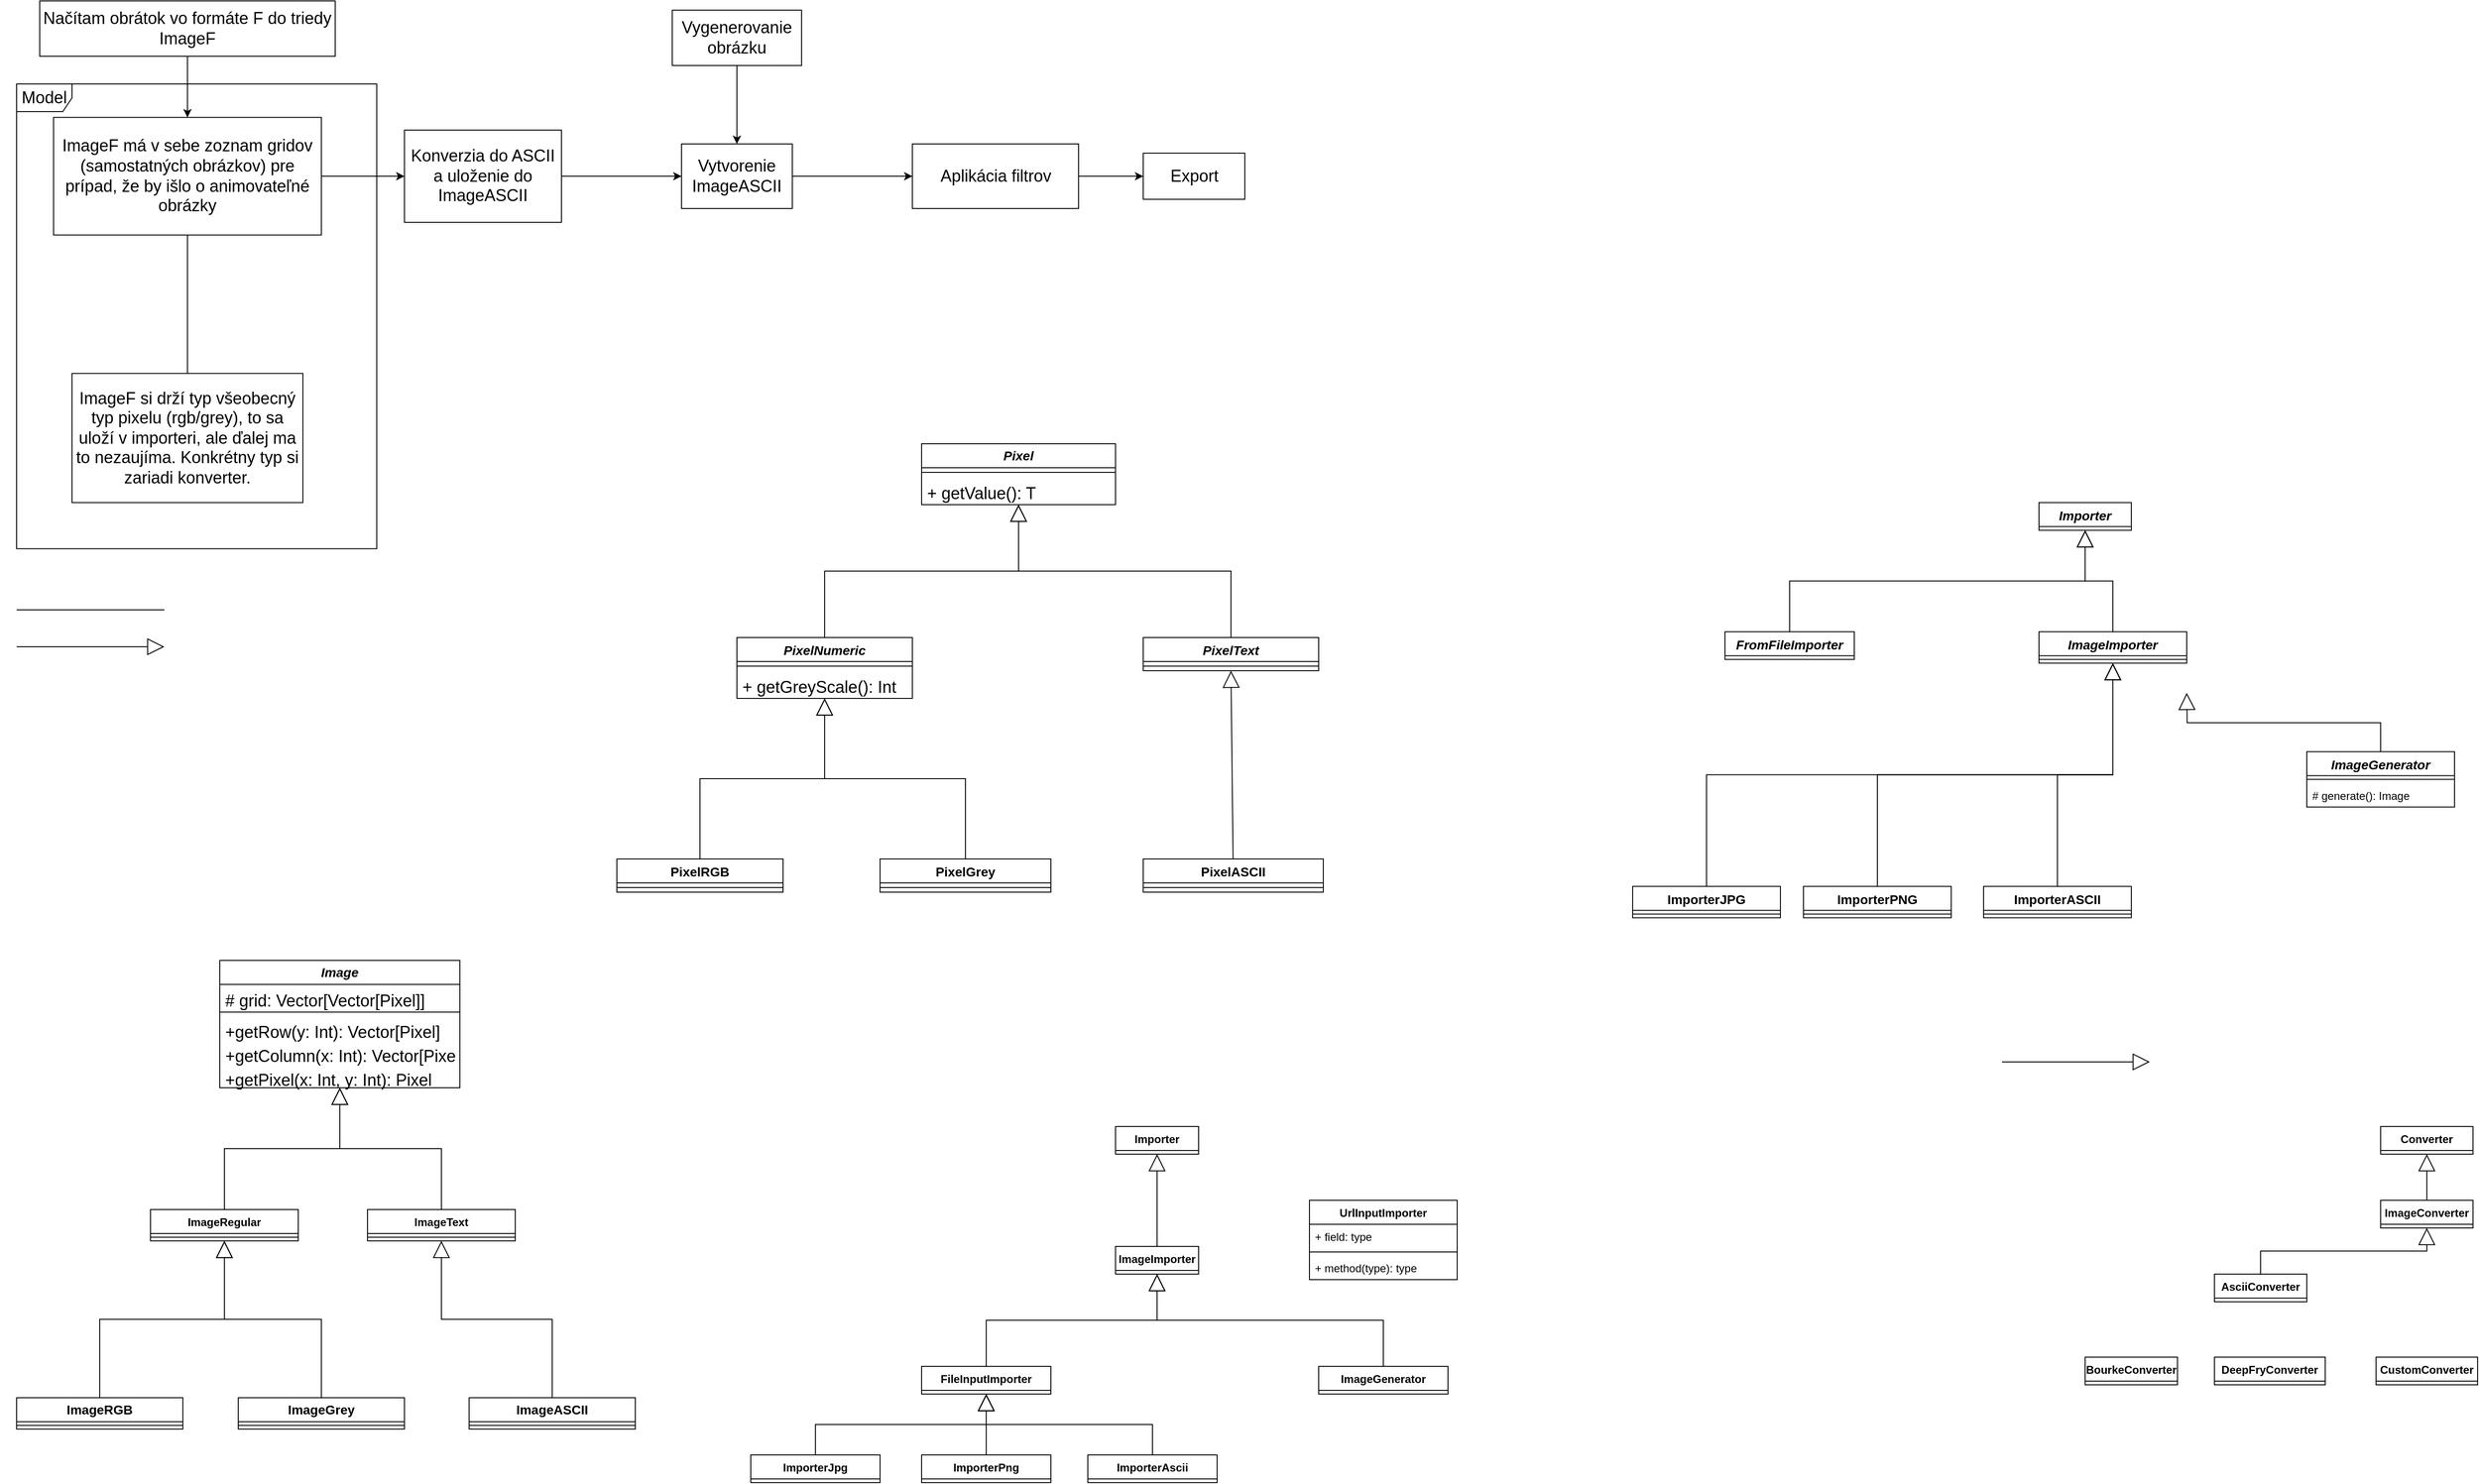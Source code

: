 <mxfile version="20.6.0" type="device"><diagram id="C5RBs43oDa-KdzZeNtuy" name="Page-1"><mxGraphModel dx="4660" dy="802" grid="1" gridSize="10" guides="1" tooltips="1" connect="1" arrows="1" fold="1" page="1" pageScale="1" pageWidth="3300" pageHeight="4681" math="0" shadow="0"><root><mxCell id="WIyWlLk6GJQsqaUBKTNV-0"/><mxCell id="WIyWlLk6GJQsqaUBKTNV-1" parent="WIyWlLk6GJQsqaUBKTNV-0"/><mxCell id="44aYyRxNYtKPqKF8so0v-79" style="edgeStyle=none;rounded=0;orthogonalLoop=1;jettySize=auto;html=1;exitX=0.5;exitY=1;exitDx=0;exitDy=0;strokeColor=default;strokeWidth=1;fontSize=18;endSize=6;" parent="WIyWlLk6GJQsqaUBKTNV-1" source="44aYyRxNYtKPqKF8so0v-68" target="44aYyRxNYtKPqKF8so0v-69" edge="1"><mxGeometry relative="1" as="geometry"/></mxCell><mxCell id="44aYyRxNYtKPqKF8so0v-68" value="Načítam obrátok vo formáte F do triedy ImageF" style="html=1;fontSize=18;whiteSpace=wrap;" parent="WIyWlLk6GJQsqaUBKTNV-1" vertex="1"><mxGeometry x="35" y="20" width="320" height="60" as="geometry"/></mxCell><mxCell id="44aYyRxNYtKPqKF8so0v-78" style="edgeStyle=none;rounded=0;orthogonalLoop=1;jettySize=auto;html=1;exitX=1;exitY=0.5;exitDx=0;exitDy=0;strokeColor=default;strokeWidth=1;fontSize=18;endSize=6;" parent="WIyWlLk6GJQsqaUBKTNV-1" source="44aYyRxNYtKPqKF8so0v-69" target="44aYyRxNYtKPqKF8so0v-77" edge="1"><mxGeometry relative="1" as="geometry"/></mxCell><mxCell id="44aYyRxNYtKPqKF8so0v-69" value="ImageF má v sebe zoznam gridov (samostatných obrázkov) pre prípad, že by išlo o animovateľné obrázky" style="html=1;fontSize=18;whiteSpace=wrap;" parent="WIyWlLk6GJQsqaUBKTNV-1" vertex="1"><mxGeometry x="50" y="146.25" width="290" height="127.5" as="geometry"/></mxCell><mxCell id="44aYyRxNYtKPqKF8so0v-70" value="ImageF si drží typ všeobecný typ pixelu (rgb/grey), to sa uloží v importeri, ale ďalej ma to nezaujíma. Konkrétny typ si zariadi konverter." style="html=1;fontSize=18;whiteSpace=wrap;" parent="WIyWlLk6GJQsqaUBKTNV-1" vertex="1"><mxGeometry x="70" y="423.75" width="250" height="140" as="geometry"/></mxCell><mxCell id="44aYyRxNYtKPqKF8so0v-73" value="" style="endArrow=none;html=1;rounded=0;strokeColor=default;strokeWidth=1;fontSize=18;endSize=6;" parent="WIyWlLk6GJQsqaUBKTNV-1" source="44aYyRxNYtKPqKF8so0v-70" target="44aYyRxNYtKPqKF8so0v-69" edge="1"><mxGeometry relative="1" as="geometry"><mxPoint x="-105" y="403.75" as="sourcePoint"/><mxPoint x="55" y="403.75" as="targetPoint"/></mxGeometry></mxCell><mxCell id="44aYyRxNYtKPqKF8so0v-149" style="edgeStyle=none;rounded=0;orthogonalLoop=1;jettySize=auto;html=1;strokeColor=default;strokeWidth=1;fontSize=18;endSize=6;" parent="WIyWlLk6GJQsqaUBKTNV-1" source="44aYyRxNYtKPqKF8so0v-77" target="44aYyRxNYtKPqKF8so0v-148" edge="1"><mxGeometry relative="1" as="geometry"/></mxCell><mxCell id="44aYyRxNYtKPqKF8so0v-77" value="Konverzia do ASCII a uloženie do ImageASCII" style="html=1;fontSize=18;whiteSpace=wrap;" parent="WIyWlLk6GJQsqaUBKTNV-1" vertex="1"><mxGeometry x="430" y="160" width="170" height="100" as="geometry"/></mxCell><mxCell id="44aYyRxNYtKPqKF8so0v-83" style="edgeStyle=none;rounded=0;orthogonalLoop=1;jettySize=auto;html=1;strokeColor=default;strokeWidth=1;fontSize=18;endSize=6;" parent="WIyWlLk6GJQsqaUBKTNV-1" source="44aYyRxNYtKPqKF8so0v-80" target="44aYyRxNYtKPqKF8so0v-82" edge="1"><mxGeometry relative="1" as="geometry"/></mxCell><mxCell id="44aYyRxNYtKPqKF8so0v-80" value="Aplikácia filtrov" style="html=1;fontSize=18;" parent="WIyWlLk6GJQsqaUBKTNV-1" vertex="1"><mxGeometry x="980" y="175" width="180" height="70" as="geometry"/></mxCell><mxCell id="44aYyRxNYtKPqKF8so0v-82" value="Export" style="html=1;fontSize=18;" parent="WIyWlLk6GJQsqaUBKTNV-1" vertex="1"><mxGeometry x="1230" y="185" width="110" height="50" as="geometry"/></mxCell><mxCell id="44aYyRxNYtKPqKF8so0v-84" value="Model" style="shape=umlFrame;whiteSpace=wrap;html=1;fontSize=18;direction=east;" parent="WIyWlLk6GJQsqaUBKTNV-1" vertex="1"><mxGeometry x="10" y="110" width="390" height="503.75" as="geometry"/></mxCell><mxCell id="44aYyRxNYtKPqKF8so0v-94" value="Pixel" style="swimlane;fontStyle=3;align=center;verticalAlign=middle;childLayout=stackLayout;horizontal=1;startSize=26;horizontalStack=0;resizeParent=1;resizeParentMax=0;resizeLast=0;collapsible=1;marginBottom=0;fontSize=14;labelBorderColor=none;whiteSpace=wrap;flipH=0;flipV=0;" parent="WIyWlLk6GJQsqaUBKTNV-1" vertex="1"><mxGeometry x="990" y="500" width="210" height="66" as="geometry"><mxRectangle x="260" y="1240" width="80" height="40" as="alternateBounds"/></mxGeometry></mxCell><mxCell id="44aYyRxNYtKPqKF8so0v-96" value="" style="line;strokeWidth=1;fillColor=none;align=left;verticalAlign=middle;spacingTop=-1;spacingLeft=3;spacingRight=3;rotatable=0;labelPosition=right;points=[];portConstraint=eastwest;strokeColor=inherit;fontSize=18;" parent="44aYyRxNYtKPqKF8so0v-94" vertex="1"><mxGeometry y="26" width="210" height="10" as="geometry"/></mxCell><mxCell id="44aYyRxNYtKPqKF8so0v-97" value="+ getValue(): T" style="text;strokeColor=none;fillColor=none;align=left;verticalAlign=top;spacingLeft=4;spacingRight=4;overflow=hidden;rotatable=0;points=[[0,0.5],[1,0.5]];portConstraint=eastwest;fontSize=18;" parent="44aYyRxNYtKPqKF8so0v-94" vertex="1"><mxGeometry y="36" width="210" height="30" as="geometry"/></mxCell><mxCell id="44aYyRxNYtKPqKF8so0v-98" value="PixelGrey" style="swimlane;fontStyle=1;align=center;verticalAlign=middle;childLayout=stackLayout;horizontal=1;startSize=26;horizontalStack=0;resizeParent=1;resizeParentMax=0;resizeLast=0;collapsible=1;marginBottom=0;fontSize=14;flipH=1;flipV=0;" parent="WIyWlLk6GJQsqaUBKTNV-1" vertex="1"><mxGeometry x="945" y="950" width="185" height="36" as="geometry"><mxRectangle x="205" y="1580" width="120" height="40" as="alternateBounds"/></mxGeometry></mxCell><mxCell id="44aYyRxNYtKPqKF8so0v-100" value="" style="line;strokeWidth=1;fillColor=none;align=left;verticalAlign=middle;spacingTop=-1;spacingLeft=3;spacingRight=3;rotatable=0;labelPosition=right;points=[];portConstraint=eastwest;strokeColor=inherit;fontSize=18;" parent="44aYyRxNYtKPqKF8so0v-98" vertex="1"><mxGeometry y="26" width="185" height="10" as="geometry"/></mxCell><mxCell id="44aYyRxNYtKPqKF8so0v-102" value="PixelRGB" style="swimlane;fontStyle=1;align=center;verticalAlign=middle;childLayout=stackLayout;horizontal=1;startSize=26;horizontalStack=0;resizeParent=1;resizeParentMax=0;resizeLast=0;collapsible=1;marginBottom=0;fontSize=14;flipH=0;flipV=0;" parent="WIyWlLk6GJQsqaUBKTNV-1" vertex="1"><mxGeometry x="660" y="950" width="180" height="36" as="geometry"><mxRectangle y="1580" width="120" height="40" as="alternateBounds"/></mxGeometry></mxCell><mxCell id="44aYyRxNYtKPqKF8so0v-104" value="" style="line;strokeWidth=1;fillColor=none;align=left;verticalAlign=middle;spacingTop=-1;spacingLeft=3;spacingRight=3;rotatable=0;labelPosition=right;points=[];portConstraint=eastwest;strokeColor=inherit;fontSize=18;" parent="44aYyRxNYtKPqKF8so0v-102" vertex="1"><mxGeometry y="26" width="180" height="10" as="geometry"/></mxCell><mxCell id="44aYyRxNYtKPqKF8so0v-106" value="PixelASCII" style="swimlane;fontStyle=1;align=center;verticalAlign=middle;childLayout=stackLayout;horizontal=1;startSize=26;horizontalStack=0;resizeParent=1;resizeParentMax=0;resizeLast=0;collapsible=1;marginBottom=0;fontSize=14;flipH=0;flipV=0;" parent="WIyWlLk6GJQsqaUBKTNV-1" vertex="1"><mxGeometry x="1230" y="950" width="195" height="36" as="geometry"><mxRectangle x="345" y="1590" width="130" height="40" as="alternateBounds"/></mxGeometry></mxCell><mxCell id="44aYyRxNYtKPqKF8so0v-108" value="" style="line;strokeWidth=1;fillColor=none;align=left;verticalAlign=middle;spacingTop=-1;spacingLeft=3;spacingRight=3;rotatable=0;labelPosition=right;points=[];portConstraint=eastwest;strokeColor=inherit;fontSize=18;" parent="44aYyRxNYtKPqKF8so0v-106" vertex="1"><mxGeometry y="26" width="195" height="10" as="geometry"/></mxCell><mxCell id="44aYyRxNYtKPqKF8so0v-110" value="PixelNumeric" style="swimlane;fontStyle=3;align=center;verticalAlign=middle;childLayout=stackLayout;horizontal=1;startSize=26;horizontalStack=0;resizeParent=1;resizeParentMax=0;resizeLast=0;collapsible=1;marginBottom=0;fontSize=14;flipH=0;flipV=0;" parent="WIyWlLk6GJQsqaUBKTNV-1" vertex="1"><mxGeometry x="790" y="710" width="190" height="66" as="geometry"><mxRectangle x="90" y="1440" width="140" height="40" as="alternateBounds"/></mxGeometry></mxCell><mxCell id="44aYyRxNYtKPqKF8so0v-112" value="" style="line;strokeWidth=1;fillColor=none;align=left;verticalAlign=middle;spacingTop=-1;spacingLeft=3;spacingRight=3;rotatable=0;labelPosition=right;points=[];portConstraint=eastwest;strokeColor=inherit;fontSize=18;" parent="44aYyRxNYtKPqKF8so0v-110" vertex="1"><mxGeometry y="26" width="190" height="10" as="geometry"/></mxCell><mxCell id="44aYyRxNYtKPqKF8so0v-113" value="+ getGreyScale(): Int" style="text;strokeColor=none;fillColor=none;align=left;verticalAlign=top;spacingLeft=4;spacingRight=4;overflow=hidden;rotatable=0;points=[[0,0.5],[1,0.5]];portConstraint=eastwest;fontSize=18;" parent="44aYyRxNYtKPqKF8so0v-110" vertex="1"><mxGeometry y="36" width="190" height="30" as="geometry"/></mxCell><mxCell id="44aYyRxNYtKPqKF8so0v-114" value="" style="endArrow=block;endSize=16;endFill=0;html=1;rounded=0;strokeColor=default;strokeWidth=1;fontSize=14;entryX=0.5;entryY=1;entryDx=0;entryDy=0;exitX=0.5;exitY=0;exitDx=0;exitDy=0;edgeStyle=orthogonalEdgeStyle;verticalAlign=middle;horizontal=1;fontStyle=0" parent="WIyWlLk6GJQsqaUBKTNV-1" source="44aYyRxNYtKPqKF8so0v-110" target="44aYyRxNYtKPqKF8so0v-94" edge="1"><mxGeometry width="160" relative="1" as="geometry"><mxPoint x="1425" y="750" as="sourcePoint"/><mxPoint x="1585" y="750" as="targetPoint"/></mxGeometry></mxCell><mxCell id="44aYyRxNYtKPqKF8so0v-115" value="" style="endArrow=block;endSize=16;endFill=0;html=1;rounded=0;strokeColor=default;strokeWidth=1;fontSize=14;exitX=0.5;exitY=0;exitDx=0;exitDy=0;entryX=0.5;entryY=1;entryDx=0;entryDy=0;edgeStyle=orthogonalEdgeStyle;verticalAlign=middle;horizontal=1;fontStyle=0" parent="WIyWlLk6GJQsqaUBKTNV-1" source="44aYyRxNYtKPqKF8so0v-102" target="44aYyRxNYtKPqKF8so0v-110" edge="1"><mxGeometry width="160" relative="1" as="geometry"><mxPoint x="1375.474" y="739.25" as="sourcePoint"/><mxPoint x="1454.526" y="814" as="targetPoint"/></mxGeometry></mxCell><mxCell id="44aYyRxNYtKPqKF8so0v-116" value="" style="endArrow=block;endSize=16;endFill=0;html=1;rounded=0;strokeColor=default;strokeWidth=1;fontSize=14;exitX=0.5;exitY=0;exitDx=0;exitDy=0;entryX=0.5;entryY=1;entryDx=0;entryDy=0;edgeStyle=orthogonalEdgeStyle;verticalAlign=middle;horizontal=1;fontStyle=0" parent="WIyWlLk6GJQsqaUBKTNV-1" source="44aYyRxNYtKPqKF8so0v-98" target="44aYyRxNYtKPqKF8so0v-110" edge="1"><mxGeometry width="160" relative="1" as="geometry"><mxPoint x="1385.474" y="729.25" as="sourcePoint"/><mxPoint x="1290" y="660" as="targetPoint"/></mxGeometry></mxCell><mxCell id="44aYyRxNYtKPqKF8so0v-117" value="" style="endArrow=block;endSize=16;endFill=0;html=1;rounded=0;strokeColor=default;strokeWidth=1;fontSize=14;entryX=0.5;entryY=1;entryDx=0;entryDy=0;verticalAlign=middle;horizontal=1;fontStyle=0" parent="WIyWlLk6GJQsqaUBKTNV-1" source="44aYyRxNYtKPqKF8so0v-106" target="44aYyRxNYtKPqKF8so0v-118" edge="1"><mxGeometry width="160" relative="1" as="geometry"><mxPoint x="1320.474" y="760.679" as="sourcePoint"/><mxPoint x="1399.526" y="835.429" as="targetPoint"/></mxGeometry></mxCell><mxCell id="44aYyRxNYtKPqKF8so0v-118" value="PixelText" style="swimlane;fontStyle=3;align=center;verticalAlign=middle;childLayout=stackLayout;horizontal=1;startSize=26;horizontalStack=0;resizeParent=1;resizeParentMax=0;resizeLast=0;collapsible=1;marginBottom=0;labelBorderColor=none;fontSize=14;html=0;flipH=0;flipV=0;" parent="WIyWlLk6GJQsqaUBKTNV-1" vertex="1"><mxGeometry x="1230" y="710" width="190" height="36" as="geometry"><mxRectangle x="340" y="1440" width="140" height="40" as="alternateBounds"/></mxGeometry></mxCell><mxCell id="44aYyRxNYtKPqKF8so0v-120" value="" style="line;strokeWidth=1;fillColor=none;align=left;verticalAlign=middle;spacingTop=-1;spacingLeft=3;spacingRight=3;rotatable=0;labelPosition=right;points=[];portConstraint=eastwest;strokeColor=inherit;labelBorderColor=none;fontSize=18;html=0;" parent="44aYyRxNYtKPqKF8so0v-118" vertex="1"><mxGeometry y="26" width="190" height="10" as="geometry"/></mxCell><mxCell id="44aYyRxNYtKPqKF8so0v-122" value="" style="endArrow=block;endSize=16;endFill=0;html=1;rounded=0;strokeColor=default;strokeWidth=1;fontSize=14;exitX=0.5;exitY=0;exitDx=0;exitDy=0;edgeStyle=orthogonalEdgeStyle;verticalAlign=middle;horizontal=1;fontStyle=0;entryX=0.5;entryY=1;entryDx=0;entryDy=0;" parent="WIyWlLk6GJQsqaUBKTNV-1" source="44aYyRxNYtKPqKF8so0v-118" target="44aYyRxNYtKPqKF8so0v-94" edge="1"><mxGeometry width="160" relative="1" as="geometry"><mxPoint x="1440.474" y="709.25" as="sourcePoint"/><mxPoint x="1485" y="840" as="targetPoint"/></mxGeometry></mxCell><mxCell id="44aYyRxNYtKPqKF8so0v-150" style="edgeStyle=none;rounded=0;orthogonalLoop=1;jettySize=auto;html=1;strokeColor=default;strokeWidth=1;fontSize=18;endSize=6;" parent="WIyWlLk6GJQsqaUBKTNV-1" source="44aYyRxNYtKPqKF8so0v-148" target="44aYyRxNYtKPqKF8so0v-80" edge="1"><mxGeometry relative="1" as="geometry"/></mxCell><mxCell id="44aYyRxNYtKPqKF8so0v-148" value="Vytvorenie ImageASCII" style="labelBorderColor=none;fontSize=18;html=1;whiteSpace=wrap;" parent="WIyWlLk6GJQsqaUBKTNV-1" vertex="1"><mxGeometry x="730" y="175" width="120" height="70" as="geometry"/></mxCell><mxCell id="44aYyRxNYtKPqKF8so0v-154" style="edgeStyle=none;rounded=0;orthogonalLoop=1;jettySize=auto;html=1;entryX=0.5;entryY=0;entryDx=0;entryDy=0;strokeColor=default;strokeWidth=1;fontSize=18;endSize=6;" parent="WIyWlLk6GJQsqaUBKTNV-1" source="44aYyRxNYtKPqKF8so0v-151" target="44aYyRxNYtKPqKF8so0v-148" edge="1"><mxGeometry relative="1" as="geometry"/></mxCell><mxCell id="44aYyRxNYtKPqKF8so0v-151" value="Vygenerovanie obrázku" style="html=1;labelBorderColor=none;fontSize=18;whiteSpace=wrap;" parent="WIyWlLk6GJQsqaUBKTNV-1" vertex="1"><mxGeometry x="720" y="30" width="140" height="60" as="geometry"/></mxCell><mxCell id="44aYyRxNYtKPqKF8so0v-178" value="" style="endArrow=none;html=1;edgeStyle=orthogonalEdgeStyle;rounded=0;strokeColor=default;strokeWidth=1;fontSize=18;endSize=6;" parent="WIyWlLk6GJQsqaUBKTNV-1" edge="1"><mxGeometry relative="1" as="geometry"><mxPoint x="10" y="680" as="sourcePoint"/><mxPoint x="170" y="680" as="targetPoint"/></mxGeometry></mxCell><mxCell id="44aYyRxNYtKPqKF8so0v-181" value="" style="endArrow=block;endSize=16;endFill=0;html=1;rounded=0;strokeColor=default;strokeWidth=1;fontSize=14;verticalAlign=middle;horizontal=1;fontStyle=0" parent="WIyWlLk6GJQsqaUBKTNV-1" edge="1"><mxGeometry width="160" relative="1" as="geometry"><mxPoint x="10" y="720" as="sourcePoint"/><mxPoint x="170" y="720" as="targetPoint"/></mxGeometry></mxCell><mxCell id="ePUg2OEzs3N4X3tRQJx3-0" value="Importer" style="swimlane;fontStyle=3;align=center;verticalAlign=middle;childLayout=stackLayout;horizontal=1;startSize=26;horizontalStack=0;resizeParent=1;resizeParentMax=0;resizeLast=0;collapsible=1;marginBottom=0;fontSize=14;" parent="WIyWlLk6GJQsqaUBKTNV-1" vertex="1" collapsed="1"><mxGeometry x="2200" y="563.75" width="100" height="30" as="geometry"><mxRectangle x="2200" y="563.75" width="160" height="60" as="alternateBounds"/></mxGeometry></mxCell><mxCell id="ePUg2OEzs3N4X3tRQJx3-2" value="" style="line;strokeWidth=1;fillColor=none;align=left;verticalAlign=middle;spacingTop=-1;spacingLeft=3;spacingRight=3;rotatable=0;labelPosition=right;points=[];portConstraint=eastwest;strokeColor=inherit;" parent="ePUg2OEzs3N4X3tRQJx3-0" vertex="1"><mxGeometry y="26" width="160" height="8" as="geometry"/></mxCell><mxCell id="ePUg2OEzs3N4X3tRQJx3-3" value="+ import(): T" style="text;strokeColor=none;fillColor=none;align=left;verticalAlign=top;spacingLeft=4;spacingRight=4;overflow=hidden;rotatable=0;points=[[0,0.5],[1,0.5]];portConstraint=eastwest;" parent="ePUg2OEzs3N4X3tRQJx3-0" vertex="1"><mxGeometry y="34" width="160" height="26" as="geometry"/></mxCell><mxCell id="ePUg2OEzs3N4X3tRQJx3-4" value="ImporterJPG" style="swimlane;fontStyle=1;align=center;verticalAlign=middle;childLayout=stackLayout;horizontal=1;startSize=26;horizontalStack=0;resizeParent=1;resizeParentMax=0;resizeLast=0;collapsible=1;marginBottom=0;fontSize=14;" parent="WIyWlLk6GJQsqaUBKTNV-1" vertex="1"><mxGeometry x="1760" y="979.75" width="160" height="34" as="geometry"><mxRectangle x="-110" y="1470" width="100" height="30" as="alternateBounds"/></mxGeometry></mxCell><mxCell id="ePUg2OEzs3N4X3tRQJx3-6" value="" style="line;strokeWidth=1;fillColor=none;align=left;verticalAlign=middle;spacingTop=-1;spacingLeft=3;spacingRight=3;rotatable=0;labelPosition=right;points=[];portConstraint=eastwest;strokeColor=inherit;" parent="ePUg2OEzs3N4X3tRQJx3-4" vertex="1"><mxGeometry y="26" width="160" height="8" as="geometry"/></mxCell><mxCell id="ePUg2OEzs3N4X3tRQJx3-8" value="ImporterPNG" style="swimlane;fontStyle=1;align=center;verticalAlign=middle;childLayout=stackLayout;horizontal=1;startSize=26;horizontalStack=0;resizeParent=1;resizeParentMax=0;resizeLast=0;collapsible=1;marginBottom=0;fontSize=14;" parent="WIyWlLk6GJQsqaUBKTNV-1" vertex="1"><mxGeometry x="1945" y="979.75" width="160" height="34" as="geometry"><mxRectangle x="15" y="1470" width="100" height="30" as="alternateBounds"/></mxGeometry></mxCell><mxCell id="ePUg2OEzs3N4X3tRQJx3-10" value="" style="line;strokeWidth=1;fillColor=none;align=left;verticalAlign=middle;spacingTop=-1;spacingLeft=3;spacingRight=3;rotatable=0;labelPosition=right;points=[];portConstraint=eastwest;strokeColor=inherit;" parent="ePUg2OEzs3N4X3tRQJx3-8" vertex="1"><mxGeometry y="26" width="160" height="8" as="geometry"/></mxCell><mxCell id="ePUg2OEzs3N4X3tRQJx3-12" value="ImporterASCII" style="swimlane;fontStyle=1;align=center;verticalAlign=middle;childLayout=stackLayout;horizontal=1;startSize=26;horizontalStack=0;resizeParent=1;resizeParentMax=0;resizeLast=0;collapsible=1;marginBottom=0;fontSize=14;" parent="WIyWlLk6GJQsqaUBKTNV-1" vertex="1"><mxGeometry x="2140" y="979.75" width="160" height="34" as="geometry"><mxRectangle x="150" y="1470" width="100" height="30" as="alternateBounds"/></mxGeometry></mxCell><mxCell id="ePUg2OEzs3N4X3tRQJx3-14" value="" style="line;strokeWidth=1;fillColor=none;align=left;verticalAlign=middle;spacingTop=-1;spacingLeft=3;spacingRight=3;rotatable=0;labelPosition=right;points=[];portConstraint=eastwest;strokeColor=inherit;" parent="ePUg2OEzs3N4X3tRQJx3-12" vertex="1"><mxGeometry y="26" width="160" height="8" as="geometry"/></mxCell><mxCell id="l7yd4Eq_sSYgcLThjrJ4-0" value="FromFileImporter" style="swimlane;fontStyle=3;align=center;verticalAlign=middle;childLayout=stackLayout;horizontal=1;startSize=26;horizontalStack=0;resizeParent=1;resizeParentMax=0;resizeLast=0;collapsible=1;marginBottom=0;fontSize=14;" parent="WIyWlLk6GJQsqaUBKTNV-1" vertex="1" collapsed="1"><mxGeometry x="1860" y="703.75" width="140" height="30" as="geometry"><mxRectangle x="1860" y="703.75" width="160" height="60" as="alternateBounds"/></mxGeometry></mxCell><mxCell id="l7yd4Eq_sSYgcLThjrJ4-2" value="" style="line;strokeWidth=1;fillColor=none;align=left;verticalAlign=middle;spacingTop=-1;spacingLeft=3;spacingRight=3;rotatable=0;labelPosition=right;points=[];portConstraint=eastwest;strokeColor=inherit;" parent="l7yd4Eq_sSYgcLThjrJ4-0" vertex="1"><mxGeometry y="26" width="160" height="8" as="geometry"/></mxCell><mxCell id="l7yd4Eq_sSYgcLThjrJ4-3" value="+ setPath(path: String):Unit" style="text;strokeColor=none;fillColor=none;align=left;verticalAlign=top;spacingLeft=4;spacingRight=4;overflow=hidden;rotatable=0;points=[[0,0.5],[1,0.5]];portConstraint=eastwest;" parent="l7yd4Eq_sSYgcLThjrJ4-0" vertex="1"><mxGeometry y="34" width="160" height="26" as="geometry"/></mxCell><mxCell id="l7yd4Eq_sSYgcLThjrJ4-7" value="" style="endArrow=block;endSize=16;endFill=0;html=1;rounded=0;strokeColor=default;strokeWidth=1;fontSize=14;exitX=0.5;exitY=0;exitDx=0;exitDy=0;edgeStyle=orthogonalEdgeStyle;verticalAlign=middle;horizontal=1;fontStyle=0;entryX=0.5;entryY=1;entryDx=0;entryDy=0;" parent="WIyWlLk6GJQsqaUBKTNV-1" source="ePUg2OEzs3N4X3tRQJx3-8" target="l7yd4Eq_sSYgcLThjrJ4-9" edge="1"><mxGeometry width="160" relative="1" as="geometry"><mxPoint x="1890" y="703.75" as="sourcePoint"/><mxPoint x="2030" y="900" as="targetPoint"/></mxGeometry></mxCell><mxCell id="l7yd4Eq_sSYgcLThjrJ4-8" value="" style="endArrow=block;endSize=16;endFill=0;html=1;rounded=0;strokeColor=default;strokeWidth=1;fontSize=14;edgeStyle=orthogonalEdgeStyle;exitX=0.5;exitY=0;exitDx=0;exitDy=0;verticalAlign=middle;horizontal=1;fontStyle=0;entryX=0.5;entryY=1;entryDx=0;entryDy=0;" parent="WIyWlLk6GJQsqaUBKTNV-1" source="ePUg2OEzs3N4X3tRQJx3-4" target="l7yd4Eq_sSYgcLThjrJ4-9" edge="1"><mxGeometry width="160" relative="1" as="geometry"><mxPoint x="1870" y="943.75" as="sourcePoint"/><mxPoint x="2270" y="780" as="targetPoint"/></mxGeometry></mxCell><mxCell id="l7yd4Eq_sSYgcLThjrJ4-9" value="ImageImporter" style="swimlane;fontStyle=3;align=center;verticalAlign=middle;childLayout=stackLayout;horizontal=1;startSize=26;horizontalStack=0;resizeParent=1;resizeParentMax=0;resizeLast=0;collapsible=1;marginBottom=0;fontSize=14;" parent="WIyWlLk6GJQsqaUBKTNV-1" vertex="1"><mxGeometry x="2200" y="703.75" width="160" height="34" as="geometry"><mxRectangle x="2200" y="703.75" width="100" height="30" as="alternateBounds"/></mxGeometry></mxCell><mxCell id="l7yd4Eq_sSYgcLThjrJ4-11" value="" style="line;strokeWidth=1;fillColor=none;align=left;verticalAlign=middle;spacingTop=-1;spacingLeft=3;spacingRight=3;rotatable=0;labelPosition=right;points=[];portConstraint=eastwest;strokeColor=inherit;" parent="l7yd4Eq_sSYgcLThjrJ4-9" vertex="1"><mxGeometry y="26" width="160" height="8" as="geometry"/></mxCell><mxCell id="l7yd4Eq_sSYgcLThjrJ4-13" value="" style="endArrow=block;endSize=16;endFill=0;html=1;rounded=0;strokeColor=default;strokeWidth=1;fontSize=14;exitX=0.5;exitY=0;exitDx=0;exitDy=0;entryX=0.5;entryY=1;entryDx=0;entryDy=0;verticalAlign=middle;horizontal=1;fontStyle=0;edgeStyle=orthogonalEdgeStyle;" parent="WIyWlLk6GJQsqaUBKTNV-1" source="l7yd4Eq_sSYgcLThjrJ4-9" target="ePUg2OEzs3N4X3tRQJx3-0" edge="1"><mxGeometry width="160" relative="1" as="geometry"><mxPoint x="1960" y="633.75" as="sourcePoint"/><mxPoint x="2300" y="593.75" as="targetPoint"/></mxGeometry></mxCell><mxCell id="l7yd4Eq_sSYgcLThjrJ4-14" value="ImageGenerator" style="swimlane;fontStyle=3;align=center;verticalAlign=middle;childLayout=stackLayout;horizontal=1;startSize=26;horizontalStack=0;resizeParent=1;resizeParentMax=0;resizeLast=0;collapsible=1;marginBottom=0;fontSize=14;" parent="WIyWlLk6GJQsqaUBKTNV-1" vertex="1"><mxGeometry x="2490" y="833.75" width="160" height="60" as="geometry"><mxRectangle x="350" y="1350" width="100" height="30" as="alternateBounds"/></mxGeometry></mxCell><mxCell id="l7yd4Eq_sSYgcLThjrJ4-16" value="" style="line;strokeWidth=1;fillColor=none;align=left;verticalAlign=middle;spacingTop=-1;spacingLeft=3;spacingRight=3;rotatable=0;labelPosition=right;points=[];portConstraint=eastwest;strokeColor=inherit;" parent="l7yd4Eq_sSYgcLThjrJ4-14" vertex="1"><mxGeometry y="26" width="160" height="8" as="geometry"/></mxCell><mxCell id="l7yd4Eq_sSYgcLThjrJ4-17" value="# generate(): Image" style="text;strokeColor=none;fillColor=none;align=left;verticalAlign=top;spacingLeft=4;spacingRight=4;overflow=hidden;rotatable=0;points=[[0,0.5],[1,0.5]];portConstraint=eastwest;" parent="l7yd4Eq_sSYgcLThjrJ4-14" vertex="1"><mxGeometry y="34" width="160" height="26" as="geometry"/></mxCell><mxCell id="l7yd4Eq_sSYgcLThjrJ4-18" value="" style="endArrow=block;endSize=16;endFill=0;html=1;rounded=0;strokeColor=default;strokeWidth=1;fontSize=14;exitX=0.5;exitY=0;exitDx=0;exitDy=0;edgeStyle=orthogonalEdgeStyle;verticalAlign=middle;horizontal=1;fontStyle=0" parent="WIyWlLk6GJQsqaUBKTNV-1" source="l7yd4Eq_sSYgcLThjrJ4-14" edge="1"><mxGeometry width="160" relative="1" as="geometry"><mxPoint x="1970" y="643.75" as="sourcePoint"/><mxPoint x="2360" y="770" as="targetPoint"/></mxGeometry></mxCell><mxCell id="l7yd4Eq_sSYgcLThjrJ4-19" value="" style="endArrow=block;endSize=16;endFill=0;html=1;rounded=0;strokeColor=default;strokeWidth=1;fontSize=14;exitX=0.5;exitY=0;exitDx=0;exitDy=0;edgeStyle=orthogonalEdgeStyle;verticalAlign=middle;horizontal=1;fontStyle=0;entryX=0.5;entryY=1;entryDx=0;entryDy=0;" parent="WIyWlLk6GJQsqaUBKTNV-1" source="ePUg2OEzs3N4X3tRQJx3-12" target="l7yd4Eq_sSYgcLThjrJ4-9" edge="1"><mxGeometry width="160" relative="1" as="geometry"><mxPoint x="1930" y="743.75" as="sourcePoint"/><mxPoint x="2050" y="910" as="targetPoint"/></mxGeometry></mxCell><mxCell id="44aYyRxNYtKPqKF8so0v-85" value="Image" style="swimlane;fontStyle=3;align=center;verticalAlign=middle;childLayout=stackLayout;horizontal=1;startSize=26;horizontalStack=0;resizeParent=1;resizeParentMax=0;resizeLast=0;collapsible=1;marginBottom=0;fontSize=14;whiteSpace=wrap;movable=1;resizable=1;rotatable=1;deletable=1;editable=1;connectable=1;" parent="WIyWlLk6GJQsqaUBKTNV-1" vertex="1"><mxGeometry x="230" y="1060" width="260" height="138" as="geometry"><mxRectangle x="285" y="1020" width="90" height="40" as="alternateBounds"/></mxGeometry></mxCell><mxCell id="44aYyRxNYtKPqKF8so0v-86" value="# grid: Vector[Vector[Pixel]]" style="text;strokeColor=none;fillColor=none;align=left;verticalAlign=top;spacingLeft=4;spacingRight=4;overflow=hidden;rotatable=0;points=[[0,0.5],[1,0.5]];portConstraint=eastwest;fontSize=18;" parent="44aYyRxNYtKPqKF8so0v-85" vertex="1"><mxGeometry y="26" width="260" height="26" as="geometry"/></mxCell><mxCell id="44aYyRxNYtKPqKF8so0v-87" value="" style="line;strokeWidth=1;fillColor=none;align=left;verticalAlign=middle;spacingTop=-1;spacingLeft=3;spacingRight=3;rotatable=0;labelPosition=right;points=[];portConstraint=eastwest;strokeColor=inherit;fontSize=18;" parent="44aYyRxNYtKPqKF8so0v-85" vertex="1"><mxGeometry y="52" width="260" height="8" as="geometry"/></mxCell><mxCell id="44aYyRxNYtKPqKF8so0v-88" value="+getRow(y: Int): Vector[Pixel]&#10;" style="text;strokeColor=none;fillColor=none;align=left;verticalAlign=top;spacingLeft=4;spacingRight=4;overflow=hidden;rotatable=0;points=[[0,0.5],[1,0.5]];portConstraint=eastwest;fontSize=18;" parent="44aYyRxNYtKPqKF8so0v-85" vertex="1"><mxGeometry y="60" width="260" height="26" as="geometry"/></mxCell><mxCell id="l7yd4Eq_sSYgcLThjrJ4-24" value="+getColumn(x: Int): Vector[Pixel]&#10;" style="text;strokeColor=none;fillColor=none;align=left;verticalAlign=top;spacingLeft=4;spacingRight=4;overflow=hidden;rotatable=0;points=[[0,0.5],[1,0.5]];portConstraint=eastwest;fontSize=18;" parent="44aYyRxNYtKPqKF8so0v-85" vertex="1"><mxGeometry y="86" width="260" height="26" as="geometry"/></mxCell><mxCell id="l7yd4Eq_sSYgcLThjrJ4-26" value="+getPixel(x: Int, y: Int): Pixel&#10;" style="text;strokeColor=none;fillColor=none;align=left;verticalAlign=top;spacingLeft=4;spacingRight=4;overflow=hidden;rotatable=0;points=[[0,0.5],[1,0.5]];portConstraint=eastwest;fontSize=18;" parent="44aYyRxNYtKPqKF8so0v-85" vertex="1"><mxGeometry y="112" width="260" height="26" as="geometry"/></mxCell><mxCell id="44aYyRxNYtKPqKF8so0v-127" value="ImageASCII" style="swimlane;fontStyle=1;align=center;verticalAlign=middle;childLayout=stackLayout;horizontal=1;startSize=26;horizontalStack=0;resizeParent=1;resizeParentMax=0;resizeLast=0;collapsible=1;marginBottom=0;fontSize=14;whiteSpace=wrap;movable=1;resizable=1;rotatable=1;deletable=1;editable=1;connectable=1;" parent="WIyWlLk6GJQsqaUBKTNV-1" vertex="1"><mxGeometry x="500" y="1534" width="180" height="34" as="geometry"><mxRectangle x="490" y="1394" width="140" height="36" as="alternateBounds"/></mxGeometry></mxCell><mxCell id="44aYyRxNYtKPqKF8so0v-129" value="" style="line;strokeWidth=1;fillColor=none;align=left;verticalAlign=middle;spacingTop=-1;spacingLeft=3;spacingRight=3;rotatable=0;labelPosition=right;points=[];portConstraint=eastwest;strokeColor=inherit;fontSize=18;" parent="44aYyRxNYtKPqKF8so0v-127" vertex="1"><mxGeometry y="26" width="180" height="8" as="geometry"/></mxCell><mxCell id="44aYyRxNYtKPqKF8so0v-131" value="ImageGrey" style="swimlane;fontStyle=1;align=center;verticalAlign=middle;childLayout=stackLayout;horizontal=1;startSize=26;horizontalStack=0;resizeParent=1;resizeParentMax=0;resizeLast=0;collapsible=1;marginBottom=0;fontSize=14;whiteSpace=wrap;movable=1;resizable=1;rotatable=1;deletable=1;editable=1;connectable=1;" parent="WIyWlLk6GJQsqaUBKTNV-1" vertex="1"><mxGeometry x="250" y="1534" width="180" height="34" as="geometry"><mxRectangle x="240" y="1394" width="90" height="40" as="alternateBounds"/></mxGeometry></mxCell><mxCell id="44aYyRxNYtKPqKF8so0v-133" value="" style="line;strokeWidth=1;fillColor=none;align=left;verticalAlign=middle;spacingTop=-1;spacingLeft=3;spacingRight=3;rotatable=0;labelPosition=right;points=[];portConstraint=eastwest;strokeColor=inherit;fontSize=18;" parent="44aYyRxNYtKPqKF8so0v-131" vertex="1"><mxGeometry y="26" width="180" height="8" as="geometry"/></mxCell><mxCell id="44aYyRxNYtKPqKF8so0v-139" value="ImageRGB" style="swimlane;fontStyle=1;align=center;verticalAlign=middle;childLayout=stackLayout;horizontal=1;startSize=26;horizontalStack=0;resizeParent=1;resizeParentMax=0;resizeLast=0;collapsible=1;marginBottom=0;fontSize=14;whiteSpace=wrap;movable=1;resizable=1;rotatable=1;deletable=1;editable=1;connectable=1;" parent="WIyWlLk6GJQsqaUBKTNV-1" vertex="1"><mxGeometry x="10" y="1534" width="180" height="34" as="geometry"><mxRectangle y="1394" width="110" height="40" as="alternateBounds"/></mxGeometry></mxCell><mxCell id="44aYyRxNYtKPqKF8so0v-141" value="" style="line;strokeWidth=1;fillColor=none;align=left;verticalAlign=middle;spacingTop=-1;spacingLeft=3;spacingRight=3;rotatable=0;labelPosition=right;points=[];portConstraint=eastwest;strokeColor=inherit;fontSize=18;" parent="44aYyRxNYtKPqKF8so0v-139" vertex="1"><mxGeometry y="26" width="180" height="8" as="geometry"/></mxCell><mxCell id="44aYyRxNYtKPqKF8so0v-159" value="" style="endArrow=block;endSize=16;endFill=0;html=1;rounded=0;strokeColor=default;strokeWidth=1;fontSize=14;exitX=0.5;exitY=0;exitDx=0;exitDy=0;entryX=0.5;entryY=1;entryDx=0;entryDy=0;edgeStyle=orthogonalEdgeStyle;verticalAlign=middle;horizontal=1;fontStyle=0;movable=1;resizable=1;rotatable=1;deletable=1;editable=1;connectable=1;" parent="WIyWlLk6GJQsqaUBKTNV-1" source="44aYyRxNYtKPqKF8so0v-131" target="P6F8QZHkcoOcsy_iuILZ-0" edge="1"><mxGeometry width="160" relative="1" as="geometry"><mxPoint x="399.998" y="1430.75" as="sourcePoint"/><mxPoint x="215" y="1374" as="targetPoint"/></mxGeometry></mxCell><mxCell id="44aYyRxNYtKPqKF8so0v-160" value="" style="endArrow=block;endSize=16;endFill=0;html=1;rounded=0;strokeColor=default;strokeWidth=1;fontSize=14;edgeStyle=orthogonalEdgeStyle;exitX=0.5;exitY=0;exitDx=0;exitDy=0;verticalAlign=middle;horizontal=1;fontStyle=0;movable=1;resizable=1;rotatable=1;deletable=1;editable=1;connectable=1;entryX=0.5;entryY=1;entryDx=0;entryDy=0;" parent="WIyWlLk6GJQsqaUBKTNV-1" source="44aYyRxNYtKPqKF8so0v-139" target="P6F8QZHkcoOcsy_iuILZ-0" edge="1"><mxGeometry width="160" relative="1" as="geometry"><mxPoint x="160" y="1404.75" as="sourcePoint"/><mxPoint x="440" y="1190" as="targetPoint"/></mxGeometry></mxCell><mxCell id="44aYyRxNYtKPqKF8so0v-177" value="" style="endArrow=block;endSize=16;endFill=0;html=1;rounded=0;strokeColor=default;strokeWidth=1;fontSize=14;exitX=0.5;exitY=0;exitDx=0;exitDy=0;verticalAlign=middle;horizontal=1;fontStyle=0;movable=1;resizable=1;rotatable=1;deletable=1;editable=1;connectable=1;entryX=0.5;entryY=1;entryDx=0;entryDy=0;edgeStyle=orthogonalEdgeStyle;" parent="WIyWlLk6GJQsqaUBKTNV-1" source="44aYyRxNYtKPqKF8so0v-127" target="P6F8QZHkcoOcsy_iuILZ-4" edge="1"><mxGeometry width="160" relative="1" as="geometry"><mxPoint x="304.361" y="1364.75" as="sourcePoint"/><mxPoint x="490" y="1400" as="targetPoint"/></mxGeometry></mxCell><mxCell id="l7yd4Eq_sSYgcLThjrJ4-27" value="" style="endArrow=block;endSize=16;endFill=0;html=1;rounded=0;strokeColor=default;strokeWidth=1;fontSize=14;edgeStyle=orthogonalEdgeStyle;verticalAlign=middle;horizontal=1;fontStyle=0;exitX=0.5;exitY=0;exitDx=0;exitDy=0;entryX=0.5;entryY=1;entryDx=0;entryDy=0;" parent="WIyWlLk6GJQsqaUBKTNV-1" source="l7yd4Eq_sSYgcLThjrJ4-0" target="ePUg2OEzs3N4X3tRQJx3-0" edge="1"><mxGeometry width="160" relative="1" as="geometry"><mxPoint x="2050" y="830" as="sourcePoint"/><mxPoint x="2110" y="620" as="targetPoint"/></mxGeometry></mxCell><mxCell id="P6F8QZHkcoOcsy_iuILZ-0" value="ImageRegular" style="swimlane;fontStyle=1;align=center;verticalAlign=top;childLayout=stackLayout;horizontal=1;startSize=26;horizontalStack=0;resizeParent=1;resizeParentMax=0;resizeLast=0;collapsible=1;marginBottom=0;" parent="WIyWlLk6GJQsqaUBKTNV-1" vertex="1"><mxGeometry x="155" y="1330" width="160" height="34" as="geometry"><mxRectangle x="145" y="1190" width="100" height="30" as="alternateBounds"/></mxGeometry></mxCell><mxCell id="P6F8QZHkcoOcsy_iuILZ-2" value="" style="line;strokeWidth=1;fillColor=none;align=left;verticalAlign=middle;spacingTop=-1;spacingLeft=3;spacingRight=3;rotatable=0;labelPosition=right;points=[];portConstraint=eastwest;strokeColor=inherit;" parent="P6F8QZHkcoOcsy_iuILZ-0" vertex="1"><mxGeometry y="26" width="160" height="8" as="geometry"/></mxCell><mxCell id="P6F8QZHkcoOcsy_iuILZ-4" value="ImageText" style="swimlane;fontStyle=1;align=center;verticalAlign=top;childLayout=stackLayout;horizontal=1;startSize=26;horizontalStack=0;resizeParent=1;resizeParentMax=0;resizeLast=0;collapsible=1;marginBottom=0;" parent="WIyWlLk6GJQsqaUBKTNV-1" vertex="1"><mxGeometry x="390" y="1330" width="160" height="34" as="geometry"><mxRectangle x="380" y="1190" width="100" height="30" as="alternateBounds"/></mxGeometry></mxCell><mxCell id="P6F8QZHkcoOcsy_iuILZ-6" value="" style="line;strokeWidth=1;fillColor=none;align=left;verticalAlign=middle;spacingTop=-1;spacingLeft=3;spacingRight=3;rotatable=0;labelPosition=right;points=[];portConstraint=eastwest;strokeColor=inherit;" parent="P6F8QZHkcoOcsy_iuILZ-4" vertex="1"><mxGeometry y="26" width="160" height="8" as="geometry"/></mxCell><mxCell id="P6F8QZHkcoOcsy_iuILZ-8" value="" style="endArrow=block;endSize=16;endFill=0;html=1;rounded=0;strokeColor=default;strokeWidth=1;fontSize=14;verticalAlign=middle;horizontal=1;fontStyle=0;exitX=0.5;exitY=0;exitDx=0;exitDy=0;edgeStyle=orthogonalEdgeStyle;entryX=0.5;entryY=1;entryDx=0;entryDy=0;" parent="WIyWlLk6GJQsqaUBKTNV-1" source="P6F8QZHkcoOcsy_iuILZ-4" target="44aYyRxNYtKPqKF8so0v-85" edge="1"><mxGeometry width="160" relative="1" as="geometry"><mxPoint x="20" y="850" as="sourcePoint"/><mxPoint x="550" y="1220" as="targetPoint"/></mxGeometry></mxCell><mxCell id="P6F8QZHkcoOcsy_iuILZ-9" value="" style="endArrow=block;endSize=16;endFill=0;html=1;rounded=0;strokeColor=default;strokeWidth=1;fontSize=14;verticalAlign=middle;horizontal=1;fontStyle=0;entryX=0.5;entryY=1;entryDx=0;entryDy=0;exitX=0.5;exitY=0;exitDx=0;exitDy=0;edgeStyle=orthogonalEdgeStyle;" parent="WIyWlLk6GJQsqaUBKTNV-1" source="P6F8QZHkcoOcsy_iuILZ-0" target="44aYyRxNYtKPqKF8so0v-85" edge="1"><mxGeometry width="160" relative="1" as="geometry"><mxPoint x="30" y="740" as="sourcePoint"/><mxPoint x="190" y="740" as="targetPoint"/></mxGeometry></mxCell><mxCell id="P6F8QZHkcoOcsy_iuILZ-10" style="edgeStyle=orthogonalEdgeStyle;rounded=0;orthogonalLoop=1;jettySize=auto;html=1;exitX=0.5;exitY=1;exitDx=0;exitDy=0;" parent="WIyWlLk6GJQsqaUBKTNV-1" source="44aYyRxNYtKPqKF8so0v-131" target="44aYyRxNYtKPqKF8so0v-131" edge="1"><mxGeometry relative="1" as="geometry"/></mxCell><mxCell id="P6F8QZHkcoOcsy_iuILZ-11" value="Importer" style="swimlane;fontStyle=1;align=center;verticalAlign=top;childLayout=stackLayout;horizontal=1;startSize=26;horizontalStack=0;resizeParent=1;resizeParentMax=0;resizeLast=0;collapsible=1;marginBottom=0;" parent="WIyWlLk6GJQsqaUBKTNV-1" vertex="1" collapsed="1"><mxGeometry x="1200" y="1240" width="90" height="30" as="geometry"><mxRectangle x="1200" y="1240" width="160" height="60" as="alternateBounds"/></mxGeometry></mxCell><mxCell id="P6F8QZHkcoOcsy_iuILZ-13" value="" style="line;strokeWidth=1;fillColor=none;align=left;verticalAlign=middle;spacingTop=-1;spacingLeft=3;spacingRight=3;rotatable=0;labelPosition=right;points=[];portConstraint=eastwest;strokeColor=inherit;" parent="P6F8QZHkcoOcsy_iuILZ-11" vertex="1"><mxGeometry y="26" width="160" height="8" as="geometry"/></mxCell><mxCell id="P6F8QZHkcoOcsy_iuILZ-17" value="+ doImport(): T" style="text;strokeColor=none;fillColor=none;align=left;verticalAlign=top;spacingLeft=4;spacingRight=4;overflow=hidden;rotatable=0;points=[[0,0.5],[1,0.5]];portConstraint=eastwest;" parent="P6F8QZHkcoOcsy_iuILZ-11" vertex="1"><mxGeometry y="34" width="160" height="26" as="geometry"/></mxCell><mxCell id="P6F8QZHkcoOcsy_iuILZ-15" value="ImageImporter" style="swimlane;fontStyle=1;align=center;verticalAlign=top;childLayout=stackLayout;horizontal=1;startSize=26;horizontalStack=0;resizeParent=1;resizeParentMax=0;resizeLast=0;collapsible=1;marginBottom=0;" parent="WIyWlLk6GJQsqaUBKTNV-1" vertex="1" collapsed="1"><mxGeometry x="1200" y="1370" width="90" height="30" as="geometry"><mxRectangle x="1200" y="1240" width="160" height="34" as="alternateBounds"/></mxGeometry></mxCell><mxCell id="P6F8QZHkcoOcsy_iuILZ-16" value="" style="line;strokeWidth=1;fillColor=none;align=left;verticalAlign=middle;spacingTop=-1;spacingLeft=3;spacingRight=3;rotatable=0;labelPosition=right;points=[];portConstraint=eastwest;strokeColor=inherit;" parent="P6F8QZHkcoOcsy_iuILZ-15" vertex="1"><mxGeometry y="26" width="160" height="8" as="geometry"/></mxCell><mxCell id="P6F8QZHkcoOcsy_iuILZ-18" value="" style="endArrow=block;endSize=16;endFill=0;html=1;rounded=0;strokeColor=default;strokeWidth=1;fontSize=14;verticalAlign=middle;horizontal=1;fontStyle=0;entryX=0.5;entryY=1;entryDx=0;entryDy=0;exitX=0.5;exitY=0;exitDx=0;exitDy=0;" parent="WIyWlLk6GJQsqaUBKTNV-1" source="P6F8QZHkcoOcsy_iuILZ-15" target="P6F8QZHkcoOcsy_iuILZ-11" edge="1"><mxGeometry width="160" relative="1" as="geometry"><mxPoint x="960" y="1450" as="sourcePoint"/><mxPoint x="1160" y="1340" as="targetPoint"/></mxGeometry></mxCell><mxCell id="P6F8QZHkcoOcsy_iuILZ-19" value="" style="endArrow=block;endSize=16;endFill=0;html=1;rounded=0;strokeColor=default;strokeWidth=1;fontSize=14;verticalAlign=middle;horizontal=1;fontStyle=0;edgeStyle=orthogonalEdgeStyle;" parent="WIyWlLk6GJQsqaUBKTNV-1" edge="1"><mxGeometry width="160" relative="1" as="geometry"><mxPoint x="2160" y="1170" as="sourcePoint"/><mxPoint x="2320" y="1170" as="targetPoint"/></mxGeometry></mxCell><mxCell id="P6F8QZHkcoOcsy_iuILZ-20" value="FileInputImporter" style="swimlane;fontStyle=1;align=center;verticalAlign=top;childLayout=stackLayout;horizontal=1;startSize=26;horizontalStack=0;resizeParent=1;resizeParentMax=0;resizeLast=0;collapsible=1;marginBottom=0;" parent="WIyWlLk6GJQsqaUBKTNV-1" vertex="1" collapsed="1"><mxGeometry x="990" y="1500" width="140" height="30" as="geometry"><mxRectangle x="1010" y="1520" width="160" height="86" as="alternateBounds"/></mxGeometry></mxCell><mxCell id="P6F8QZHkcoOcsy_iuILZ-21" value="+ field: type" style="text;strokeColor=none;fillColor=none;align=left;verticalAlign=top;spacingLeft=4;spacingRight=4;overflow=hidden;rotatable=0;points=[[0,0.5],[1,0.5]];portConstraint=eastwest;" parent="P6F8QZHkcoOcsy_iuILZ-20" vertex="1"><mxGeometry y="26" width="160" height="26" as="geometry"/></mxCell><mxCell id="P6F8QZHkcoOcsy_iuILZ-22" value="" style="line;strokeWidth=1;fillColor=none;align=left;verticalAlign=middle;spacingTop=-1;spacingLeft=3;spacingRight=3;rotatable=0;labelPosition=right;points=[];portConstraint=eastwest;strokeColor=inherit;" parent="P6F8QZHkcoOcsy_iuILZ-20" vertex="1"><mxGeometry y="52" width="160" height="8" as="geometry"/></mxCell><mxCell id="P6F8QZHkcoOcsy_iuILZ-23" value="+ method(type): type" style="text;strokeColor=none;fillColor=none;align=left;verticalAlign=top;spacingLeft=4;spacingRight=4;overflow=hidden;rotatable=0;points=[[0,0.5],[1,0.5]];portConstraint=eastwest;" parent="P6F8QZHkcoOcsy_iuILZ-20" vertex="1"><mxGeometry y="60" width="160" height="26" as="geometry"/></mxCell><mxCell id="P6F8QZHkcoOcsy_iuILZ-24" value="UrlInputImporter" style="swimlane;fontStyle=1;align=center;verticalAlign=top;childLayout=stackLayout;horizontal=1;startSize=26;horizontalStack=0;resizeParent=1;resizeParentMax=0;resizeLast=0;collapsible=1;marginBottom=0;" parent="WIyWlLk6GJQsqaUBKTNV-1" vertex="1"><mxGeometry x="1410" y="1320" width="160" height="86" as="geometry"/></mxCell><mxCell id="P6F8QZHkcoOcsy_iuILZ-25" value="+ field: type" style="text;strokeColor=none;fillColor=none;align=left;verticalAlign=top;spacingLeft=4;spacingRight=4;overflow=hidden;rotatable=0;points=[[0,0.5],[1,0.5]];portConstraint=eastwest;" parent="P6F8QZHkcoOcsy_iuILZ-24" vertex="1"><mxGeometry y="26" width="160" height="26" as="geometry"/></mxCell><mxCell id="P6F8QZHkcoOcsy_iuILZ-26" value="" style="line;strokeWidth=1;fillColor=none;align=left;verticalAlign=middle;spacingTop=-1;spacingLeft=3;spacingRight=3;rotatable=0;labelPosition=right;points=[];portConstraint=eastwest;strokeColor=inherit;" parent="P6F8QZHkcoOcsy_iuILZ-24" vertex="1"><mxGeometry y="52" width="160" height="8" as="geometry"/></mxCell><mxCell id="P6F8QZHkcoOcsy_iuILZ-27" value="+ method(type): type" style="text;strokeColor=none;fillColor=none;align=left;verticalAlign=top;spacingLeft=4;spacingRight=4;overflow=hidden;rotatable=0;points=[[0,0.5],[1,0.5]];portConstraint=eastwest;" parent="P6F8QZHkcoOcsy_iuILZ-24" vertex="1"><mxGeometry y="60" width="160" height="26" as="geometry"/></mxCell><mxCell id="P6F8QZHkcoOcsy_iuILZ-28" value="" style="endArrow=block;endSize=16;endFill=0;html=1;rounded=0;strokeColor=default;strokeWidth=1;fontSize=14;verticalAlign=middle;horizontal=1;fontStyle=0;entryX=0.5;entryY=1;entryDx=0;entryDy=0;exitX=0.5;exitY=0;exitDx=0;exitDy=0;edgeStyle=orthogonalEdgeStyle;" parent="WIyWlLk6GJQsqaUBKTNV-1" source="P6F8QZHkcoOcsy_iuILZ-20" target="P6F8QZHkcoOcsy_iuILZ-15" edge="1"><mxGeometry width="160" relative="1" as="geometry"><mxPoint x="870" y="1230" as="sourcePoint"/><mxPoint x="1030" y="1230" as="targetPoint"/></mxGeometry></mxCell><mxCell id="P6F8QZHkcoOcsy_iuILZ-34" value="ImporterJpg" style="swimlane;fontStyle=1;align=center;verticalAlign=top;childLayout=stackLayout;horizontal=1;startSize=26;horizontalStack=0;resizeParent=1;resizeParentMax=0;resizeLast=0;collapsible=1;marginBottom=0;" parent="WIyWlLk6GJQsqaUBKTNV-1" vertex="1" collapsed="1"><mxGeometry x="805" y="1596" width="140" height="30" as="geometry"><mxRectangle x="1010" y="1520" width="160" height="86" as="alternateBounds"/></mxGeometry></mxCell><mxCell id="P6F8QZHkcoOcsy_iuILZ-35" value="+ field: type" style="text;strokeColor=none;fillColor=none;align=left;verticalAlign=top;spacingLeft=4;spacingRight=4;overflow=hidden;rotatable=0;points=[[0,0.5],[1,0.5]];portConstraint=eastwest;" parent="P6F8QZHkcoOcsy_iuILZ-34" vertex="1"><mxGeometry y="26" width="160" height="26" as="geometry"/></mxCell><mxCell id="P6F8QZHkcoOcsy_iuILZ-36" value="" style="line;strokeWidth=1;fillColor=none;align=left;verticalAlign=middle;spacingTop=-1;spacingLeft=3;spacingRight=3;rotatable=0;labelPosition=right;points=[];portConstraint=eastwest;strokeColor=inherit;" parent="P6F8QZHkcoOcsy_iuILZ-34" vertex="1"><mxGeometry y="52" width="160" height="8" as="geometry"/></mxCell><mxCell id="P6F8QZHkcoOcsy_iuILZ-37" value="+ method(type): type" style="text;strokeColor=none;fillColor=none;align=left;verticalAlign=top;spacingLeft=4;spacingRight=4;overflow=hidden;rotatable=0;points=[[0,0.5],[1,0.5]];portConstraint=eastwest;" parent="P6F8QZHkcoOcsy_iuILZ-34" vertex="1"><mxGeometry y="60" width="160" height="26" as="geometry"/></mxCell><mxCell id="P6F8QZHkcoOcsy_iuILZ-38" value="ImporterPng" style="swimlane;fontStyle=1;align=center;verticalAlign=top;childLayout=stackLayout;horizontal=1;startSize=26;horizontalStack=0;resizeParent=1;resizeParentMax=0;resizeLast=0;collapsible=1;marginBottom=0;" parent="WIyWlLk6GJQsqaUBKTNV-1" vertex="1" collapsed="1"><mxGeometry x="990" y="1596" width="140" height="30" as="geometry"><mxRectangle x="1010" y="1520" width="160" height="86" as="alternateBounds"/></mxGeometry></mxCell><mxCell id="P6F8QZHkcoOcsy_iuILZ-39" value="+ field: type" style="text;strokeColor=none;fillColor=none;align=left;verticalAlign=top;spacingLeft=4;spacingRight=4;overflow=hidden;rotatable=0;points=[[0,0.5],[1,0.5]];portConstraint=eastwest;" parent="P6F8QZHkcoOcsy_iuILZ-38" vertex="1"><mxGeometry y="26" width="160" height="26" as="geometry"/></mxCell><mxCell id="P6F8QZHkcoOcsy_iuILZ-40" value="" style="line;strokeWidth=1;fillColor=none;align=left;verticalAlign=middle;spacingTop=-1;spacingLeft=3;spacingRight=3;rotatable=0;labelPosition=right;points=[];portConstraint=eastwest;strokeColor=inherit;" parent="P6F8QZHkcoOcsy_iuILZ-38" vertex="1"><mxGeometry y="52" width="160" height="8" as="geometry"/></mxCell><mxCell id="P6F8QZHkcoOcsy_iuILZ-41" value="+ method(type): type" style="text;strokeColor=none;fillColor=none;align=left;verticalAlign=top;spacingLeft=4;spacingRight=4;overflow=hidden;rotatable=0;points=[[0,0.5],[1,0.5]];portConstraint=eastwest;" parent="P6F8QZHkcoOcsy_iuILZ-38" vertex="1"><mxGeometry y="60" width="160" height="26" as="geometry"/></mxCell><mxCell id="P6F8QZHkcoOcsy_iuILZ-42" value="ImporterAscii" style="swimlane;fontStyle=1;align=center;verticalAlign=top;childLayout=stackLayout;horizontal=1;startSize=26;horizontalStack=0;resizeParent=1;resizeParentMax=0;resizeLast=0;collapsible=1;marginBottom=0;" parent="WIyWlLk6GJQsqaUBKTNV-1" vertex="1" collapsed="1"><mxGeometry x="1170" y="1596" width="140" height="30" as="geometry"><mxRectangle x="1010" y="1520" width="160" height="86" as="alternateBounds"/></mxGeometry></mxCell><mxCell id="P6F8QZHkcoOcsy_iuILZ-43" value="+ field: type" style="text;strokeColor=none;fillColor=none;align=left;verticalAlign=top;spacingLeft=4;spacingRight=4;overflow=hidden;rotatable=0;points=[[0,0.5],[1,0.5]];portConstraint=eastwest;" parent="P6F8QZHkcoOcsy_iuILZ-42" vertex="1"><mxGeometry y="26" width="160" height="26" as="geometry"/></mxCell><mxCell id="P6F8QZHkcoOcsy_iuILZ-44" value="" style="line;strokeWidth=1;fillColor=none;align=left;verticalAlign=middle;spacingTop=-1;spacingLeft=3;spacingRight=3;rotatable=0;labelPosition=right;points=[];portConstraint=eastwest;strokeColor=inherit;" parent="P6F8QZHkcoOcsy_iuILZ-42" vertex="1"><mxGeometry y="52" width="160" height="8" as="geometry"/></mxCell><mxCell id="P6F8QZHkcoOcsy_iuILZ-45" value="+ method(type): type" style="text;strokeColor=none;fillColor=none;align=left;verticalAlign=top;spacingLeft=4;spacingRight=4;overflow=hidden;rotatable=0;points=[[0,0.5],[1,0.5]];portConstraint=eastwest;" parent="P6F8QZHkcoOcsy_iuILZ-42" vertex="1"><mxGeometry y="60" width="160" height="26" as="geometry"/></mxCell><mxCell id="P6F8QZHkcoOcsy_iuILZ-46" value="ImageGenerator" style="swimlane;fontStyle=1;align=center;verticalAlign=top;childLayout=stackLayout;horizontal=1;startSize=26;horizontalStack=0;resizeParent=1;resizeParentMax=0;resizeLast=0;collapsible=1;marginBottom=0;" parent="WIyWlLk6GJQsqaUBKTNV-1" vertex="1" collapsed="1"><mxGeometry x="1420" y="1500" width="140" height="30" as="geometry"><mxRectangle x="1010" y="1520" width="160" height="86" as="alternateBounds"/></mxGeometry></mxCell><mxCell id="P6F8QZHkcoOcsy_iuILZ-47" value="+ field: type" style="text;strokeColor=none;fillColor=none;align=left;verticalAlign=top;spacingLeft=4;spacingRight=4;overflow=hidden;rotatable=0;points=[[0,0.5],[1,0.5]];portConstraint=eastwest;" parent="P6F8QZHkcoOcsy_iuILZ-46" vertex="1"><mxGeometry y="26" width="160" height="26" as="geometry"/></mxCell><mxCell id="P6F8QZHkcoOcsy_iuILZ-48" value="" style="line;strokeWidth=1;fillColor=none;align=left;verticalAlign=middle;spacingTop=-1;spacingLeft=3;spacingRight=3;rotatable=0;labelPosition=right;points=[];portConstraint=eastwest;strokeColor=inherit;" parent="P6F8QZHkcoOcsy_iuILZ-46" vertex="1"><mxGeometry y="52" width="160" height="8" as="geometry"/></mxCell><mxCell id="P6F8QZHkcoOcsy_iuILZ-49" value="+ method(type): type" style="text;strokeColor=none;fillColor=none;align=left;verticalAlign=top;spacingLeft=4;spacingRight=4;overflow=hidden;rotatable=0;points=[[0,0.5],[1,0.5]];portConstraint=eastwest;" parent="P6F8QZHkcoOcsy_iuILZ-46" vertex="1"><mxGeometry y="60" width="160" height="26" as="geometry"/></mxCell><mxCell id="P6F8QZHkcoOcsy_iuILZ-50" value="" style="endArrow=block;endSize=16;endFill=0;html=1;rounded=0;strokeColor=default;strokeWidth=1;fontSize=14;verticalAlign=middle;horizontal=1;fontStyle=0;edgeStyle=orthogonalEdgeStyle;exitX=0.5;exitY=0;exitDx=0;exitDy=0;entryX=0.5;entryY=1;entryDx=0;entryDy=0;" parent="WIyWlLk6GJQsqaUBKTNV-1" source="P6F8QZHkcoOcsy_iuILZ-34" target="P6F8QZHkcoOcsy_iuILZ-20" edge="1"><mxGeometry width="160" relative="1" as="geometry"><mxPoint x="870" y="1230" as="sourcePoint"/><mxPoint x="1030" y="1230" as="targetPoint"/></mxGeometry></mxCell><mxCell id="P6F8QZHkcoOcsy_iuILZ-51" value="" style="endArrow=block;endSize=16;endFill=0;html=1;rounded=0;strokeColor=default;strokeWidth=1;fontSize=14;verticalAlign=middle;horizontal=1;fontStyle=0;edgeStyle=orthogonalEdgeStyle;exitX=0.5;exitY=0;exitDx=0;exitDy=0;entryX=0.5;entryY=1;entryDx=0;entryDy=0;" parent="WIyWlLk6GJQsqaUBKTNV-1" source="P6F8QZHkcoOcsy_iuILZ-38" target="P6F8QZHkcoOcsy_iuILZ-20" edge="1"><mxGeometry width="160" relative="1" as="geometry"><mxPoint x="880" y="1240" as="sourcePoint"/><mxPoint x="1000" y="1410" as="targetPoint"/></mxGeometry></mxCell><mxCell id="P6F8QZHkcoOcsy_iuILZ-52" value="" style="endArrow=block;endSize=16;endFill=0;html=1;rounded=0;strokeColor=default;strokeWidth=1;fontSize=14;verticalAlign=middle;horizontal=1;fontStyle=0;edgeStyle=orthogonalEdgeStyle;exitX=0.5;exitY=0;exitDx=0;exitDy=0;entryX=0.5;entryY=1;entryDx=0;entryDy=0;" parent="WIyWlLk6GJQsqaUBKTNV-1" source="P6F8QZHkcoOcsy_iuILZ-42" target="P6F8QZHkcoOcsy_iuILZ-20" edge="1"><mxGeometry width="160" relative="1" as="geometry"><mxPoint x="890" y="1250" as="sourcePoint"/><mxPoint x="1050" y="1250" as="targetPoint"/></mxGeometry></mxCell><mxCell id="P6F8QZHkcoOcsy_iuILZ-53" value="" style="endArrow=block;endSize=16;endFill=0;html=1;rounded=0;strokeColor=default;strokeWidth=1;fontSize=14;verticalAlign=middle;horizontal=1;fontStyle=0;edgeStyle=orthogonalEdgeStyle;exitX=0.5;exitY=0;exitDx=0;exitDy=0;entryX=0.5;entryY=1;entryDx=0;entryDy=0;" parent="WIyWlLk6GJQsqaUBKTNV-1" source="P6F8QZHkcoOcsy_iuILZ-46" target="P6F8QZHkcoOcsy_iuILZ-15" edge="1"><mxGeometry width="160" relative="1" as="geometry"><mxPoint x="900" y="1260" as="sourcePoint"/><mxPoint x="1060" y="1260" as="targetPoint"/></mxGeometry></mxCell><mxCell id="6_taL0aH0SI_SmvIBvuw-0" value="Converter" style="swimlane;fontStyle=1;align=center;verticalAlign=top;childLayout=stackLayout;horizontal=1;startSize=26;horizontalStack=0;resizeParent=1;resizeParentMax=0;resizeLast=0;collapsible=1;marginBottom=0;" vertex="1" collapsed="1" parent="WIyWlLk6GJQsqaUBKTNV-1"><mxGeometry x="2570" y="1240" width="100" height="30" as="geometry"><mxRectangle x="2570" y="1300" width="160" height="60" as="alternateBounds"/></mxGeometry></mxCell><mxCell id="6_taL0aH0SI_SmvIBvuw-2" value="" style="line;strokeWidth=1;fillColor=none;align=left;verticalAlign=middle;spacingTop=-1;spacingLeft=3;spacingRight=3;rotatable=0;labelPosition=right;points=[];portConstraint=eastwest;strokeColor=inherit;" vertex="1" parent="6_taL0aH0SI_SmvIBvuw-0"><mxGeometry y="26" width="160" height="8" as="geometry"/></mxCell><mxCell id="6_taL0aH0SI_SmvIBvuw-3" value="+ convert(item: T): S" style="text;strokeColor=none;fillColor=none;align=left;verticalAlign=top;spacingLeft=4;spacingRight=4;overflow=hidden;rotatable=0;points=[[0,0.5],[1,0.5]];portConstraint=eastwest;" vertex="1" parent="6_taL0aH0SI_SmvIBvuw-0"><mxGeometry y="34" width="160" height="26" as="geometry"/></mxCell><mxCell id="6_taL0aH0SI_SmvIBvuw-4" value="ImageConverter" style="swimlane;fontStyle=1;align=center;verticalAlign=top;childLayout=stackLayout;horizontal=1;startSize=26;horizontalStack=0;resizeParent=1;resizeParentMax=0;resizeLast=0;collapsible=1;marginBottom=0;" vertex="1" collapsed="1" parent="WIyWlLk6GJQsqaUBKTNV-1"><mxGeometry x="2570" y="1320" width="100" height="30" as="geometry"><mxRectangle x="2460" y="1310" width="160" height="34" as="alternateBounds"/></mxGeometry></mxCell><mxCell id="6_taL0aH0SI_SmvIBvuw-5" value="" style="line;strokeWidth=1;fillColor=none;align=left;verticalAlign=middle;spacingTop=-1;spacingLeft=3;spacingRight=3;rotatable=0;labelPosition=right;points=[];portConstraint=eastwest;strokeColor=inherit;" vertex="1" parent="6_taL0aH0SI_SmvIBvuw-4"><mxGeometry y="26" width="160" height="8" as="geometry"/></mxCell><mxCell id="6_taL0aH0SI_SmvIBvuw-7" value="" style="endArrow=block;endSize=16;endFill=0;html=1;rounded=0;strokeColor=default;strokeWidth=1;fontSize=14;verticalAlign=middle;horizontal=1;fontStyle=0;edgeStyle=orthogonalEdgeStyle;entryX=0.5;entryY=1;entryDx=0;entryDy=0;exitX=0.5;exitY=0;exitDx=0;exitDy=0;" edge="1" parent="WIyWlLk6GJQsqaUBKTNV-1" source="6_taL0aH0SI_SmvIBvuw-4" target="6_taL0aH0SI_SmvIBvuw-0"><mxGeometry width="160" relative="1" as="geometry"><mxPoint x="2170" y="1180" as="sourcePoint"/><mxPoint x="2330" y="1180" as="targetPoint"/></mxGeometry></mxCell><mxCell id="6_taL0aH0SI_SmvIBvuw-8" value="" style="endArrow=block;endSize=16;endFill=0;html=1;rounded=0;strokeColor=default;strokeWidth=1;fontSize=14;verticalAlign=middle;horizontal=1;fontStyle=0;edgeStyle=orthogonalEdgeStyle;entryX=0.5;entryY=1;entryDx=0;entryDy=0;exitX=0.5;exitY=0;exitDx=0;exitDy=0;" edge="1" parent="WIyWlLk6GJQsqaUBKTNV-1" source="6_taL0aH0SI_SmvIBvuw-9" target="6_taL0aH0SI_SmvIBvuw-4"><mxGeometry width="160" relative="1" as="geometry"><mxPoint x="2200" y="1280" as="sourcePoint"/><mxPoint x="2360" y="1280" as="targetPoint"/></mxGeometry></mxCell><mxCell id="6_taL0aH0SI_SmvIBvuw-9" value="AsciiConverter" style="swimlane;fontStyle=1;align=center;verticalAlign=top;childLayout=stackLayout;horizontal=1;startSize=26;horizontalStack=0;resizeParent=1;resizeParentMax=0;resizeLast=0;collapsible=1;marginBottom=0;" vertex="1" collapsed="1" parent="WIyWlLk6GJQsqaUBKTNV-1"><mxGeometry x="2390" y="1400" width="100" height="30" as="geometry"><mxRectangle x="2460" y="1310" width="160" height="34" as="alternateBounds"/></mxGeometry></mxCell><mxCell id="6_taL0aH0SI_SmvIBvuw-10" value="" style="line;strokeWidth=1;fillColor=none;align=left;verticalAlign=middle;spacingTop=-1;spacingLeft=3;spacingRight=3;rotatable=0;labelPosition=right;points=[];portConstraint=eastwest;strokeColor=inherit;" vertex="1" parent="6_taL0aH0SI_SmvIBvuw-9"><mxGeometry y="26" width="160" height="8" as="geometry"/></mxCell><mxCell id="6_taL0aH0SI_SmvIBvuw-11" value="CustomConverter" style="swimlane;fontStyle=1;align=center;verticalAlign=top;childLayout=stackLayout;horizontal=1;startSize=26;horizontalStack=0;resizeParent=1;resizeParentMax=0;resizeLast=0;collapsible=1;marginBottom=0;" vertex="1" collapsed="1" parent="WIyWlLk6GJQsqaUBKTNV-1"><mxGeometry x="2565" y="1490" width="110" height="30" as="geometry"><mxRectangle x="2460" y="1310" width="160" height="34" as="alternateBounds"/></mxGeometry></mxCell><mxCell id="6_taL0aH0SI_SmvIBvuw-12" value="" style="line;strokeWidth=1;fillColor=none;align=left;verticalAlign=middle;spacingTop=-1;spacingLeft=3;spacingRight=3;rotatable=0;labelPosition=right;points=[];portConstraint=eastwest;strokeColor=inherit;" vertex="1" parent="6_taL0aH0SI_SmvIBvuw-11"><mxGeometry y="26" width="160" height="8" as="geometry"/></mxCell><mxCell id="6_taL0aH0SI_SmvIBvuw-13" value="BourkeConverter" style="swimlane;fontStyle=1;align=center;verticalAlign=top;childLayout=stackLayout;horizontal=1;startSize=26;horizontalStack=0;resizeParent=1;resizeParentMax=0;resizeLast=0;collapsible=1;marginBottom=0;" vertex="1" collapsed="1" parent="WIyWlLk6GJQsqaUBKTNV-1"><mxGeometry x="2250" y="1490" width="100" height="30" as="geometry"><mxRectangle x="2460" y="1310" width="160" height="34" as="alternateBounds"/></mxGeometry></mxCell><mxCell id="6_taL0aH0SI_SmvIBvuw-14" value="" style="line;strokeWidth=1;fillColor=none;align=left;verticalAlign=middle;spacingTop=-1;spacingLeft=3;spacingRight=3;rotatable=0;labelPosition=right;points=[];portConstraint=eastwest;strokeColor=inherit;" vertex="1" parent="6_taL0aH0SI_SmvIBvuw-13"><mxGeometry y="26" width="160" height="8" as="geometry"/></mxCell><mxCell id="6_taL0aH0SI_SmvIBvuw-20" value="DeepFryConverter" style="swimlane;fontStyle=1;align=center;verticalAlign=top;childLayout=stackLayout;horizontal=1;startSize=26;horizontalStack=0;resizeParent=1;resizeParentMax=0;resizeLast=0;collapsible=1;marginBottom=0;" vertex="1" collapsed="1" parent="WIyWlLk6GJQsqaUBKTNV-1"><mxGeometry x="2390" y="1490" width="120" height="30" as="geometry"><mxRectangle x="2460" y="1310" width="160" height="34" as="alternateBounds"/></mxGeometry></mxCell><mxCell id="6_taL0aH0SI_SmvIBvuw-21" value="" style="line;strokeWidth=1;fillColor=none;align=left;verticalAlign=middle;spacingTop=-1;spacingLeft=3;spacingRight=3;rotatable=0;labelPosition=right;points=[];portConstraint=eastwest;strokeColor=inherit;" vertex="1" parent="6_taL0aH0SI_SmvIBvuw-20"><mxGeometry y="26" width="160" height="8" as="geometry"/></mxCell></root></mxGraphModel></diagram></mxfile>